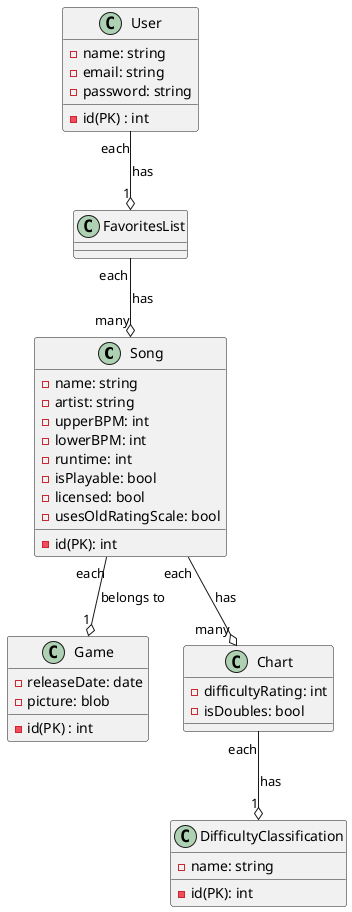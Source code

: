 @startuml

class Song{
    - name: string
    - artist: string
    - upperBPM: int
    - lowerBPM: int
    - id(PK): int
'runtime is in seconds
    - runtime: int
    - isPlayable: bool
    - licensed: bool
    - usesOldRatingScale: bool
}
class Game{
    - id(PK) : int
    - releaseDate: date
    - picture: blob
}
class Chart{
    - difficultyRating: int
    - isDoubles: bool
}
class DifficultyClassification{
    - name: string
    - id(PK): int
}

class User{
    - id(PK) : int
    - name: string
    - email: string
    - password: string
}
class FavoritesList{
}
User "each" --o "1" FavoritesList : has
FavoritesList "each" --o "many" Song: has
Chart "each" --o  "1" DifficultyClassification : has
Song "each" --o  "many" Chart : has
Song "each" --o  "1" Game : belongs to
@enduml